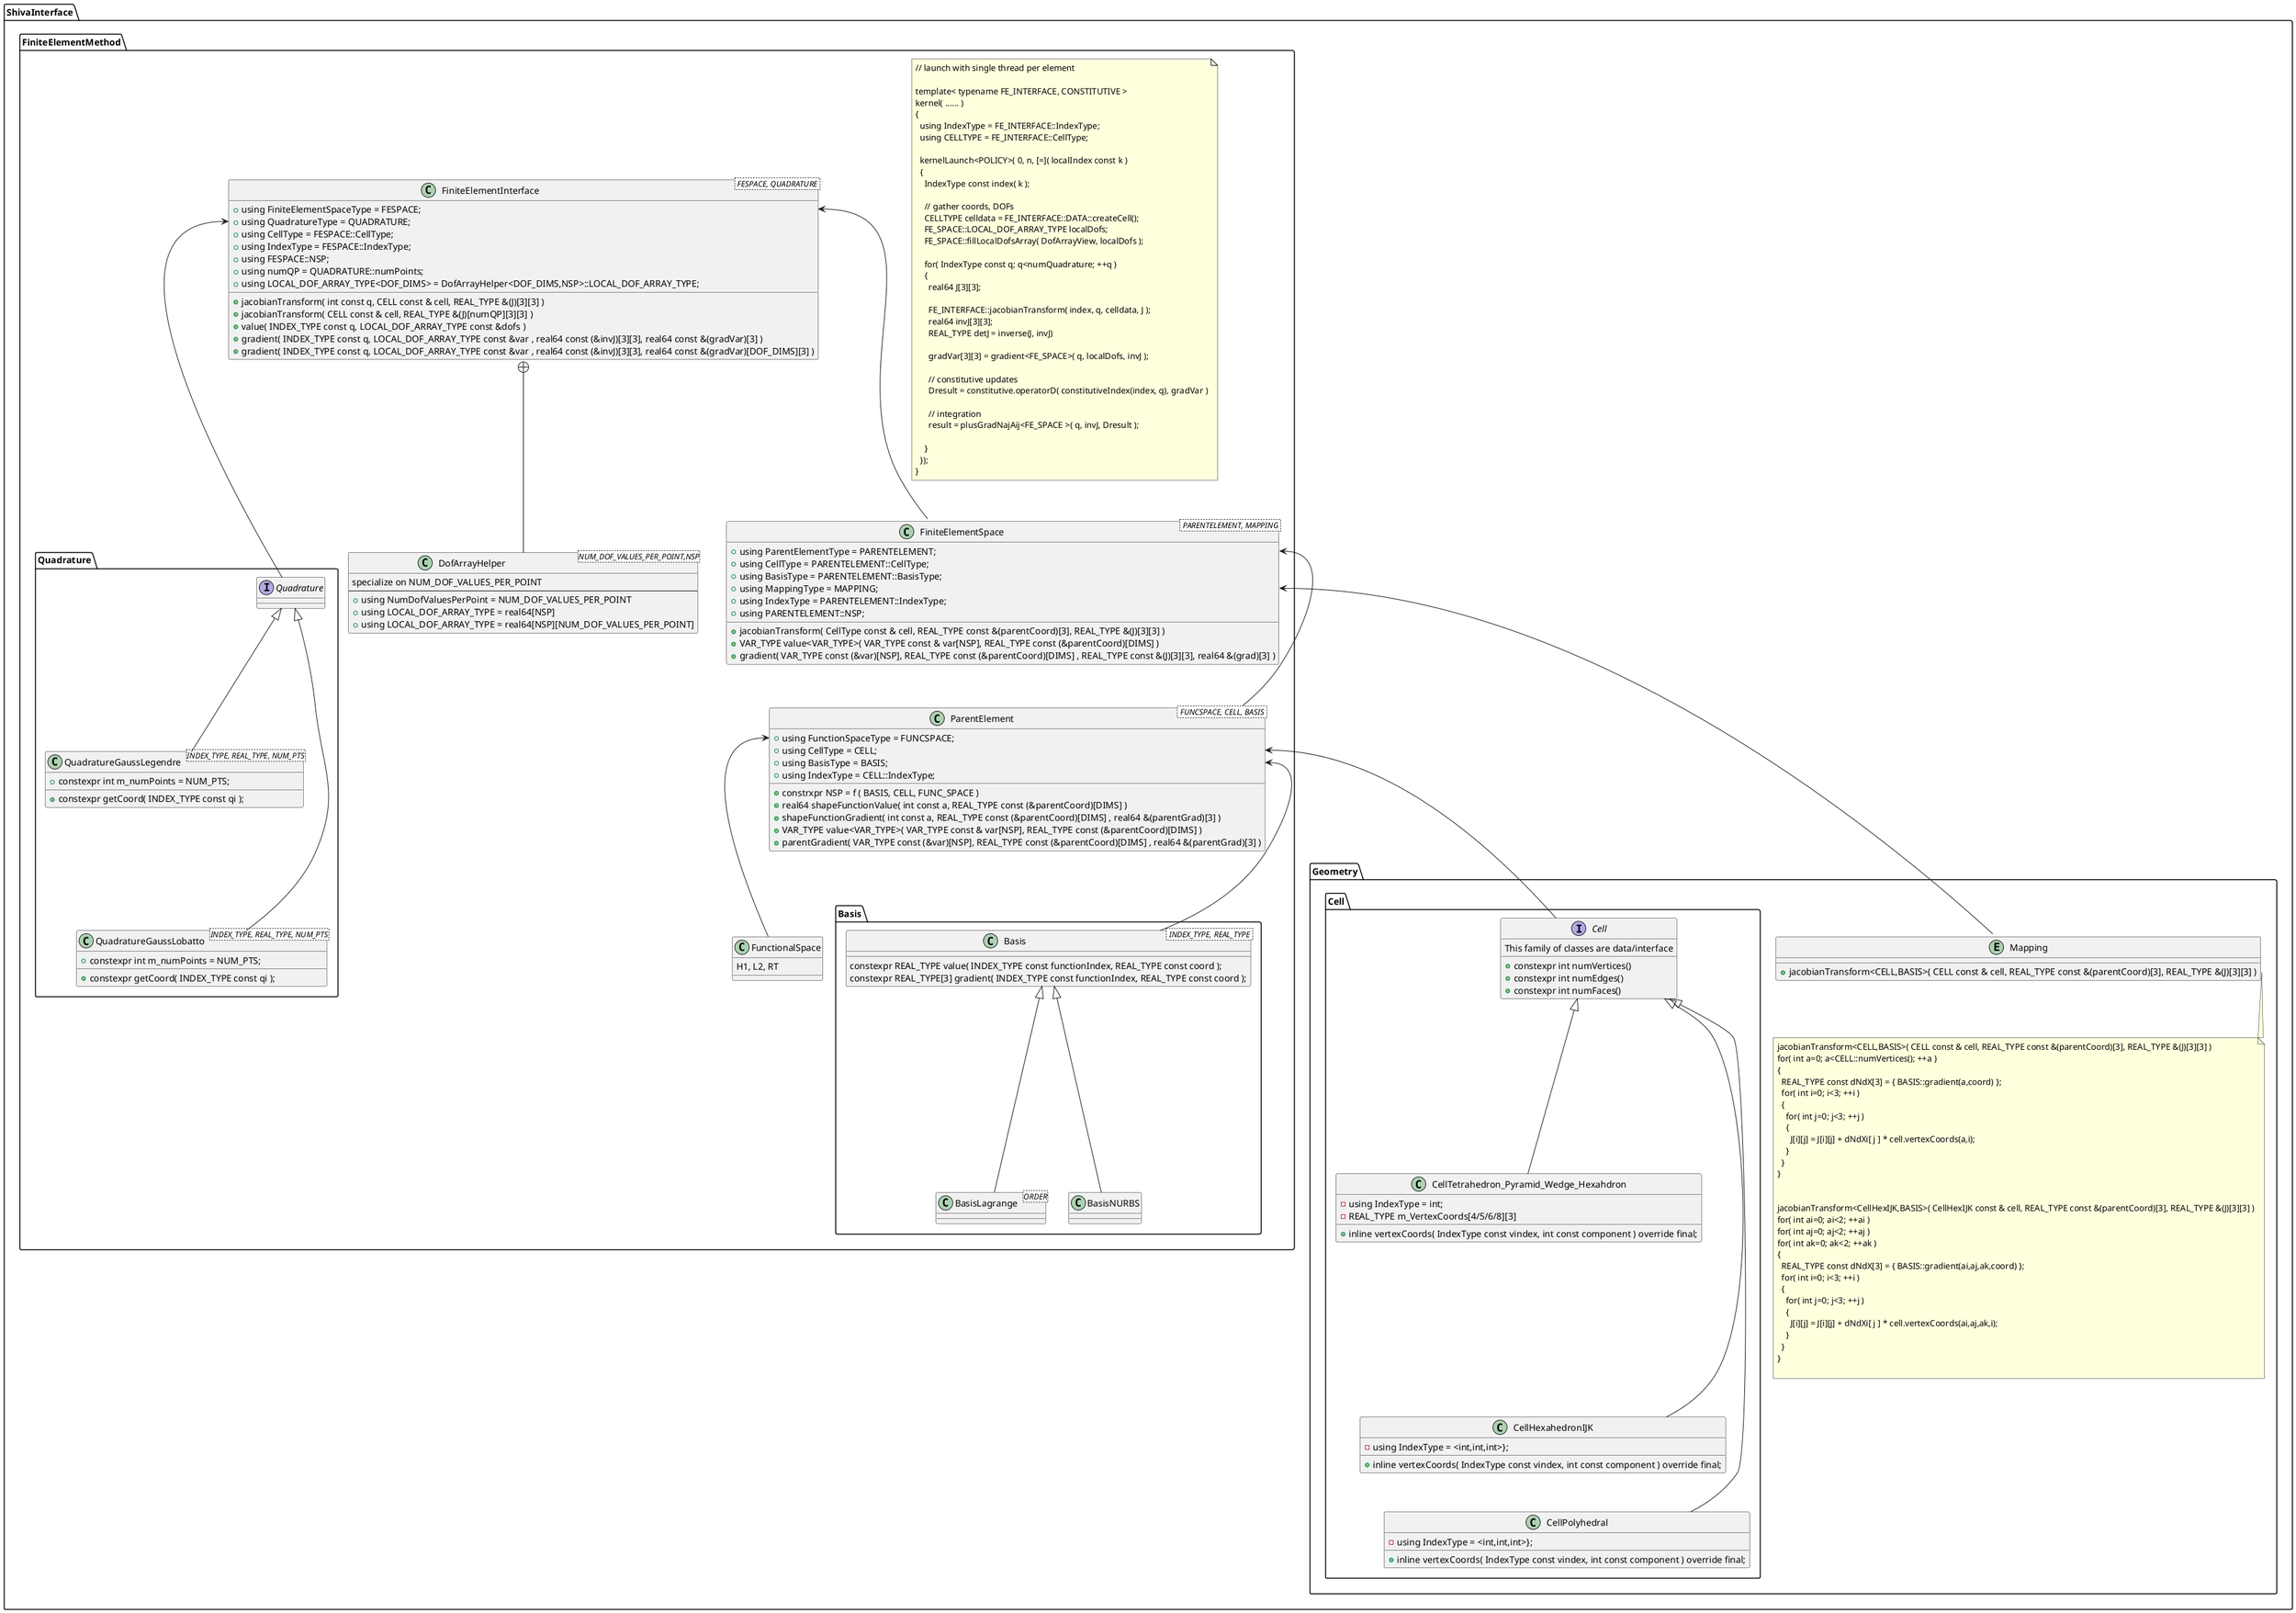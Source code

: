 @startuml(id=ShivaInterface)

!pragma useNewPackage
set separator .


namespace ShivaInterface {


namespace Geometry {
namespace Cell {
interface Cell {
  This family of classes are data/interface
  +constexpr int numVertices()
  +constexpr int numEdges()
  +constexpr int numFaces()
}

class CellTetrahedron_Pyramid_Wedge_Hexahdron {
  -using IndexType = int;
  -REAL_TYPE m_VertexCoords[4/5/6/8][3]
  +inline vertexCoords( IndexType const vindex, int const component ) override final;
}

class CellHexahedronIJK {
  -using IndexType = <int,int,int>};
  +inline vertexCoords( IndexType const vindex, int const component ) override final;
}

class CellPolyhedral {
  -using IndexType = <int,int,int>};
  +inline vertexCoords( IndexType const vindex, int const component ) override final;
}




Cell <|-- CellTetrahedron_Pyramid_Wedge_Hexahdron
Cell <|--- CellHexahedronIJK
Cell <|---- CellPolyhedral
}


entity Mapping {
  +jacobianTransform<CELL,BASIS>( CELL const & cell, REAL_TYPE const &(parentCoord)[3], REAL_TYPE &(J)[3][3] )
}
  note as jacobianTransformNote
  jacobianTransform<CELL,BASIS>( CELL const & cell, REAL_TYPE const &(parentCoord)[3], REAL_TYPE &(J)[3][3] )
  for( int a=0; a<CELL::numVertices(); ++a )
  {
    REAL_TYPE const dNdX[3] = { BASIS::gradient(a,coord) };
    for( int i=0; i<3; ++i )
    {
      for( int j=0; j<3; ++j )
      {
        J[i][j] = J[i][j] + dNdXi[ j ] * cell.vertexCoords(a,i);
      }
    }
  }


  jacobianTransform<CellHexIJK,BASIS>( CellHexIJK const & cell, REAL_TYPE const &(parentCoord)[3], REAL_TYPE &(J)[3][3] )
  for( int ai=0; ai<2; ++ai )
  for( int aj=0; aj<2; ++aj )
  for( int ak=0; ak<2; ++ak )
  {
    REAL_TYPE const dNdX[3] = { BASIS::gradient(ai,aj,ak,coord) };
    for( int i=0; i<3; ++i )
    {
      for( int j=0; j<3; ++j )
      {
        J[i][j] = J[i][j] + dNdXi[ j ] * cell.vertexCoords(ai,aj,ak,i);
      }
    }
  }

  endnote

  Mapping::jacobianTransform -- jacobianTransformNote
}

namespace FiniteElementMethod {

note as N1
  // launch with single thread per element

  template< typename FE_INTERFACE, CONSTITUTIVE >
  kernel( ...... )
  {
    using IndexType = FE_INTERFACE::IndexType;
    using CELLTYPE = FE_INTERFACE::CellType;

    kernelLaunch<POLICY>( 0, n, [=]( localIndex const k )
    {
      IndexType const index( k );

      // gather coords, DOFs
      CELLTYPE celldata = FE_INTERFACE::DATA::createCell();
      FE_SPACE::LOCAL_DOF_ARRAY_TYPE localDofs;
      FE_SPACE::fillLocalDofsArray( DofArrayView, localDofs );

      for( IndexType const q; q<numQuadrature; ++q )
      {
        real64 J[3][3];

        FE_INTERFACE::jacobianTransform( index, q, celldata, J );
        real64 invJ[3][3];
        REAL_TYPE detJ = inverse(J, invJ)

        gradVar[3][3] = gradient<FE_SPACE>( q, localDofs, invJ );
        
        // constitutive updates
        Dresult = constitutive.operatorD( constitutiveIndex(index, q), gradVar )

        // integration 
        result = plusGradNajAij<FE_SPACE >( q, invJ, Dresult );

      }
    });
  }
endnote

class ParentElement< FUNCSPACE, CELL, BASIS > {
  +using FunctionSpaceType = FUNCSPACE;
  +using CellType = CELL;
  +using BasisType = BASIS;
  +using IndexType = CELL::IndexType;
  +constrxpr NSP = f ( BASIS, CELL, FUNC_SPACE )
  +real64 shapeFunctionValue( int const a, REAL_TYPE const (&parentCoord)[DIMS] )
  +shapeFunctionGradient( int const a, REAL_TYPE const (&parentCoord)[DIMS] , real64 &(parentGrad)[3] )
  +VAR_TYPE value<VAR_TYPE>( VAR_TYPE const & var[NSP], REAL_TYPE const (&parentCoord)[DIMS] )
  +parentGradient( VAR_TYPE const (&var)[NSP], REAL_TYPE const (&parentCoord)[DIMS] , real64 &(parentGrad)[3] )
}

class FiniteElementSpace< PARENTELEMENT, MAPPING > {
  +using ParentElementType = PARENTELEMENT;
  +using CellType = PARENTELEMENT::CellType;
  +using BasisType = PARENTELEMENT::BasisType;
  +using MappingType = MAPPING;
  +using IndexType = PARENTELEMENT::IndexType;
  +using PARENTELEMENT::NSP;
  +jacobianTransform( CellType const & cell, REAL_TYPE const &(parentCoord)[3], REAL_TYPE &(J)[3][3] )
  +VAR_TYPE value<VAR_TYPE>( VAR_TYPE const & var[NSP], REAL_TYPE const (&parentCoord)[DIMS] )
  +gradient( VAR_TYPE const (&var)[NSP], REAL_TYPE const (&parentCoord)[DIMS] , REAL_TYPE const &(J)[3][3], real64 &(grad)[3] )

}


class FiniteElementInterface< FESPACE, QUADRATURE >  {

  +using FiniteElementSpaceType = FESPACE;
  +using QuadratureType = QUADRATURE;
  +using CellType = FESPACE::CellType;
  +using IndexType = FESPACE::IndexType;
  +using FESPACE::NSP;
  +using numQP = QUADRATURE::numPoints;
  +using LOCAL_DOF_ARRAY_TYPE<DOF_DIMS> = DofArrayHelper<DOF_DIMS,NSP>::LOCAL_DOF_ARRAY_TYPE;
  +jacobianTransform( int const q, CELL const & cell, REAL_TYPE &(J)[3][3] )
  +jacobianTransform( CELL const & cell, REAL_TYPE &(J)[numQP][3][3] )
  +value( INDEX_TYPE const q, LOCAL_DOF_ARRAY_TYPE const &dofs )
  +gradient( INDEX_TYPE const q, LOCAL_DOF_ARRAY_TYPE const &var , real64 const (&invJ)[3][3], real64 const &(gradVar)[3] )
  +gradient( INDEX_TYPE const q, LOCAL_DOF_ARRAY_TYPE const &var , real64 const (&invJ)[3][3], real64 const &(gradVar)[DOF_DIMS][3] )
}

class DofArrayHelper<NUM_DOF_VALUES_PER_POINT,NSP>{
  specialize on NUM_DOF_VALUES_PER_POINT
  --
  +using NumDofValuesPerPoint = NUM_DOF_VALUES_PER_POINT
  +using LOCAL_DOF_ARRAY_TYPE = real64[NSP]
  +using LOCAL_DOF_ARRAY_TYPE = real64[NSP][NUM_DOF_VALUES_PER_POINT]
}



FiniteElementInterface +-- DofArrayHelper


namespace Basis {
class Basis< INDEX_TYPE, REAL_TYPE > {
  constexpr REAL_TYPE value( INDEX_TYPE const functionIndex, REAL_TYPE const coord );
  constexpr REAL_TYPE[3] gradient( INDEX_TYPE const functionIndex, REAL_TYPE const coord );
}

class BasisLagrange<ORDER> {

}

class BasisNURBS {
}

Basis <|-- BasisLagrange
Basis <|-- BasisNURBS

}

namespace Quadrature {

interface Quadrature{}

class QuadratureGaussLegendre<INDEX_TYPE, REAL_TYPE, NUM_PTS> {
+constexpr int m_numPoints = NUM_PTS;
+constexpr getCoord( INDEX_TYPE const qi );
}

class QuadratureGaussLobatto<INDEX_TYPE, REAL_TYPE, NUM_PTS> {
  +constexpr int m_numPoints = NUM_PTS;
  +constexpr getCoord( INDEX_TYPE const qi );
}

Quadrature <|-- QuadratureGaussLegendre
Quadrature <|--- QuadratureGaussLobatto
}




class FunctionalSpace {
  H1, L2, RT
}

FiniteElementInterface::FiniteElementSpaceType <-- FiniteElementSpace
FiniteElementSpace::ParentElementType <-- ParentElement
FiniteElementInterface::QuadratureType <-- Quadrature.Quadrature
ParentElement::FunctionSpaceType <-- FunctionalSpace
ParentElement::BasisType <-- Basis.Basis


}


FiniteElementMethod.FiniteElementSpace::MappingType <-- Geometry.Mapping
FiniteElementMethod.ParentElement::CellType <-- Geometry.Cell.Cell



}


@enduml